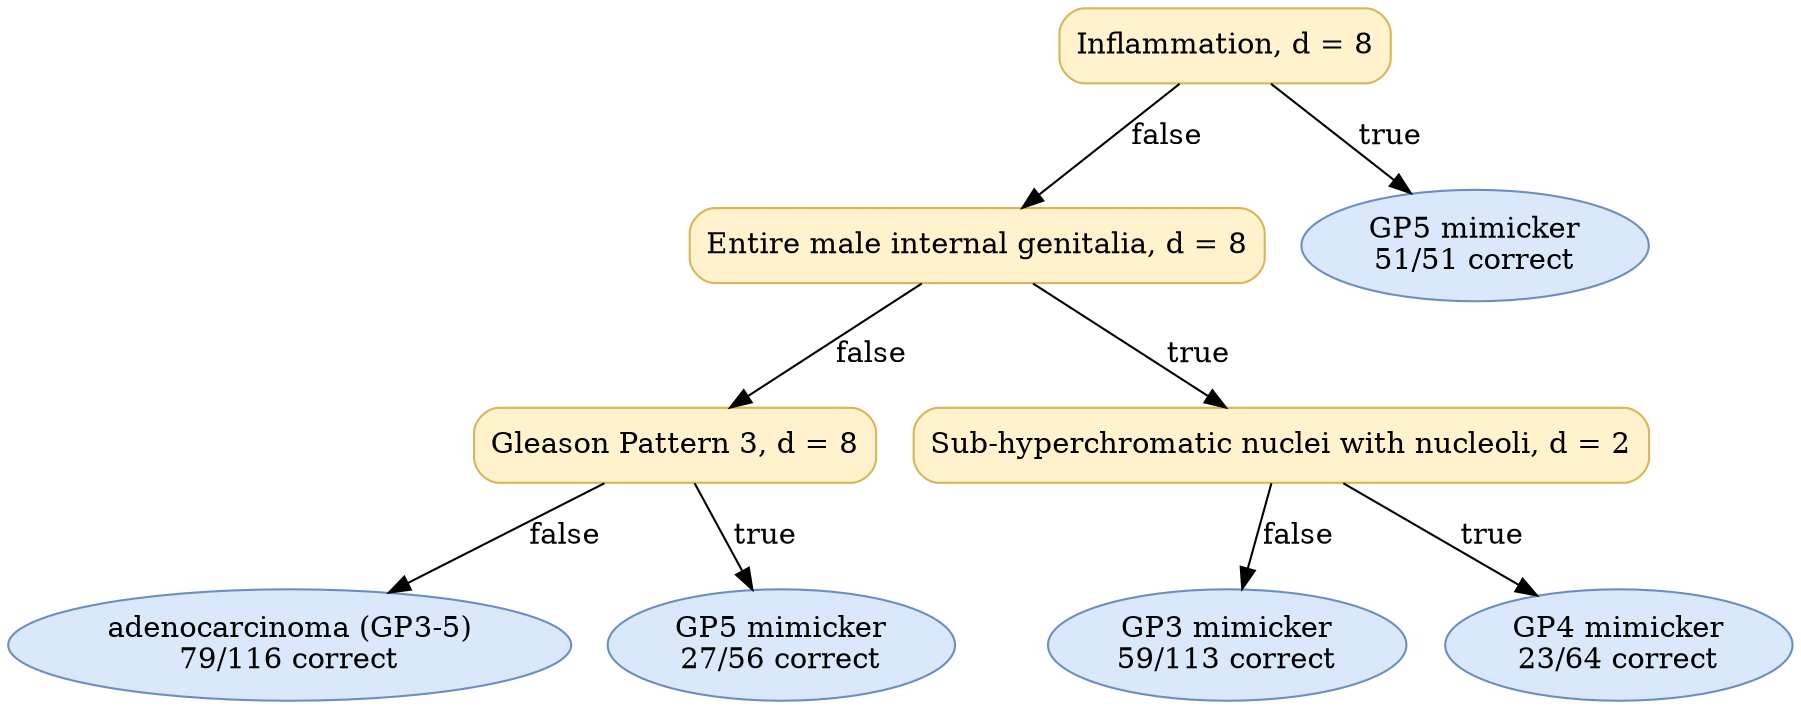 digraph "DT" {
fontname="Times-Roman";
label="";
node [fontname="Times-Roman"];
Node1 [color="#D6B656", fillcolor="#FFF2CC", label="Inflammation, d = 8", shape="box", style="rounded,filled"];
Node2 [color="#D6B656", fillcolor="#FFF2CC", label="Entire male internal genitalia, d = 8", shape="box", style="rounded,filled"];
Node3 [color="#D6B656", fillcolor="#FFF2CC", label="Gleason Pattern 3, d = 8", shape="box", style="rounded,filled"];
Node4 [color="#6C8EBF", fillcolor="#DAE8FC", label=<adenocarcinoma (GP3-5)<br/>79/116 correct>, shape="ellipse", style="rounded,filled"];
Node5 [color="#6C8EBF", fillcolor="#DAE8FC", label=<GP5 mimicker<br/>27/56 correct>, shape="ellipse", style="rounded,filled"];
Node6 [color="#D6B656", fillcolor="#FFF2CC", label="Sub-hyperchromatic nuclei with nucleoli, d = 2", shape="box", style="rounded,filled"];
Node7 [color="#6C8EBF", fillcolor="#DAE8FC", label=<GP3 mimicker<br/>59/113 correct>, shape="ellipse", style="rounded,filled"];
Node8 [color="#6C8EBF", fillcolor="#DAE8FC", label=<GP4 mimicker<br/>23/64 correct>, shape="ellipse", style="rounded,filled"];
Node9 [color="#6C8EBF", fillcolor="#DAE8FC", label=<GP5 mimicker<br/>51/51 correct>, shape="ellipse", style="rounded,filled"];
Node1 -> Node2  [key=0, label="false"];
Node1 -> Node9  [key=0, label="true"];
Node2 -> Node3  [key=0, label="false"];
Node2 -> Node6  [key=0, label="true"];
Node3 -> Node4  [key=0, label="false"];
Node3 -> Node5  [key=0, label="true"];
Node6 -> Node7  [key=0, label="false"];
Node6 -> Node8  [key=0, label="true"];
}
